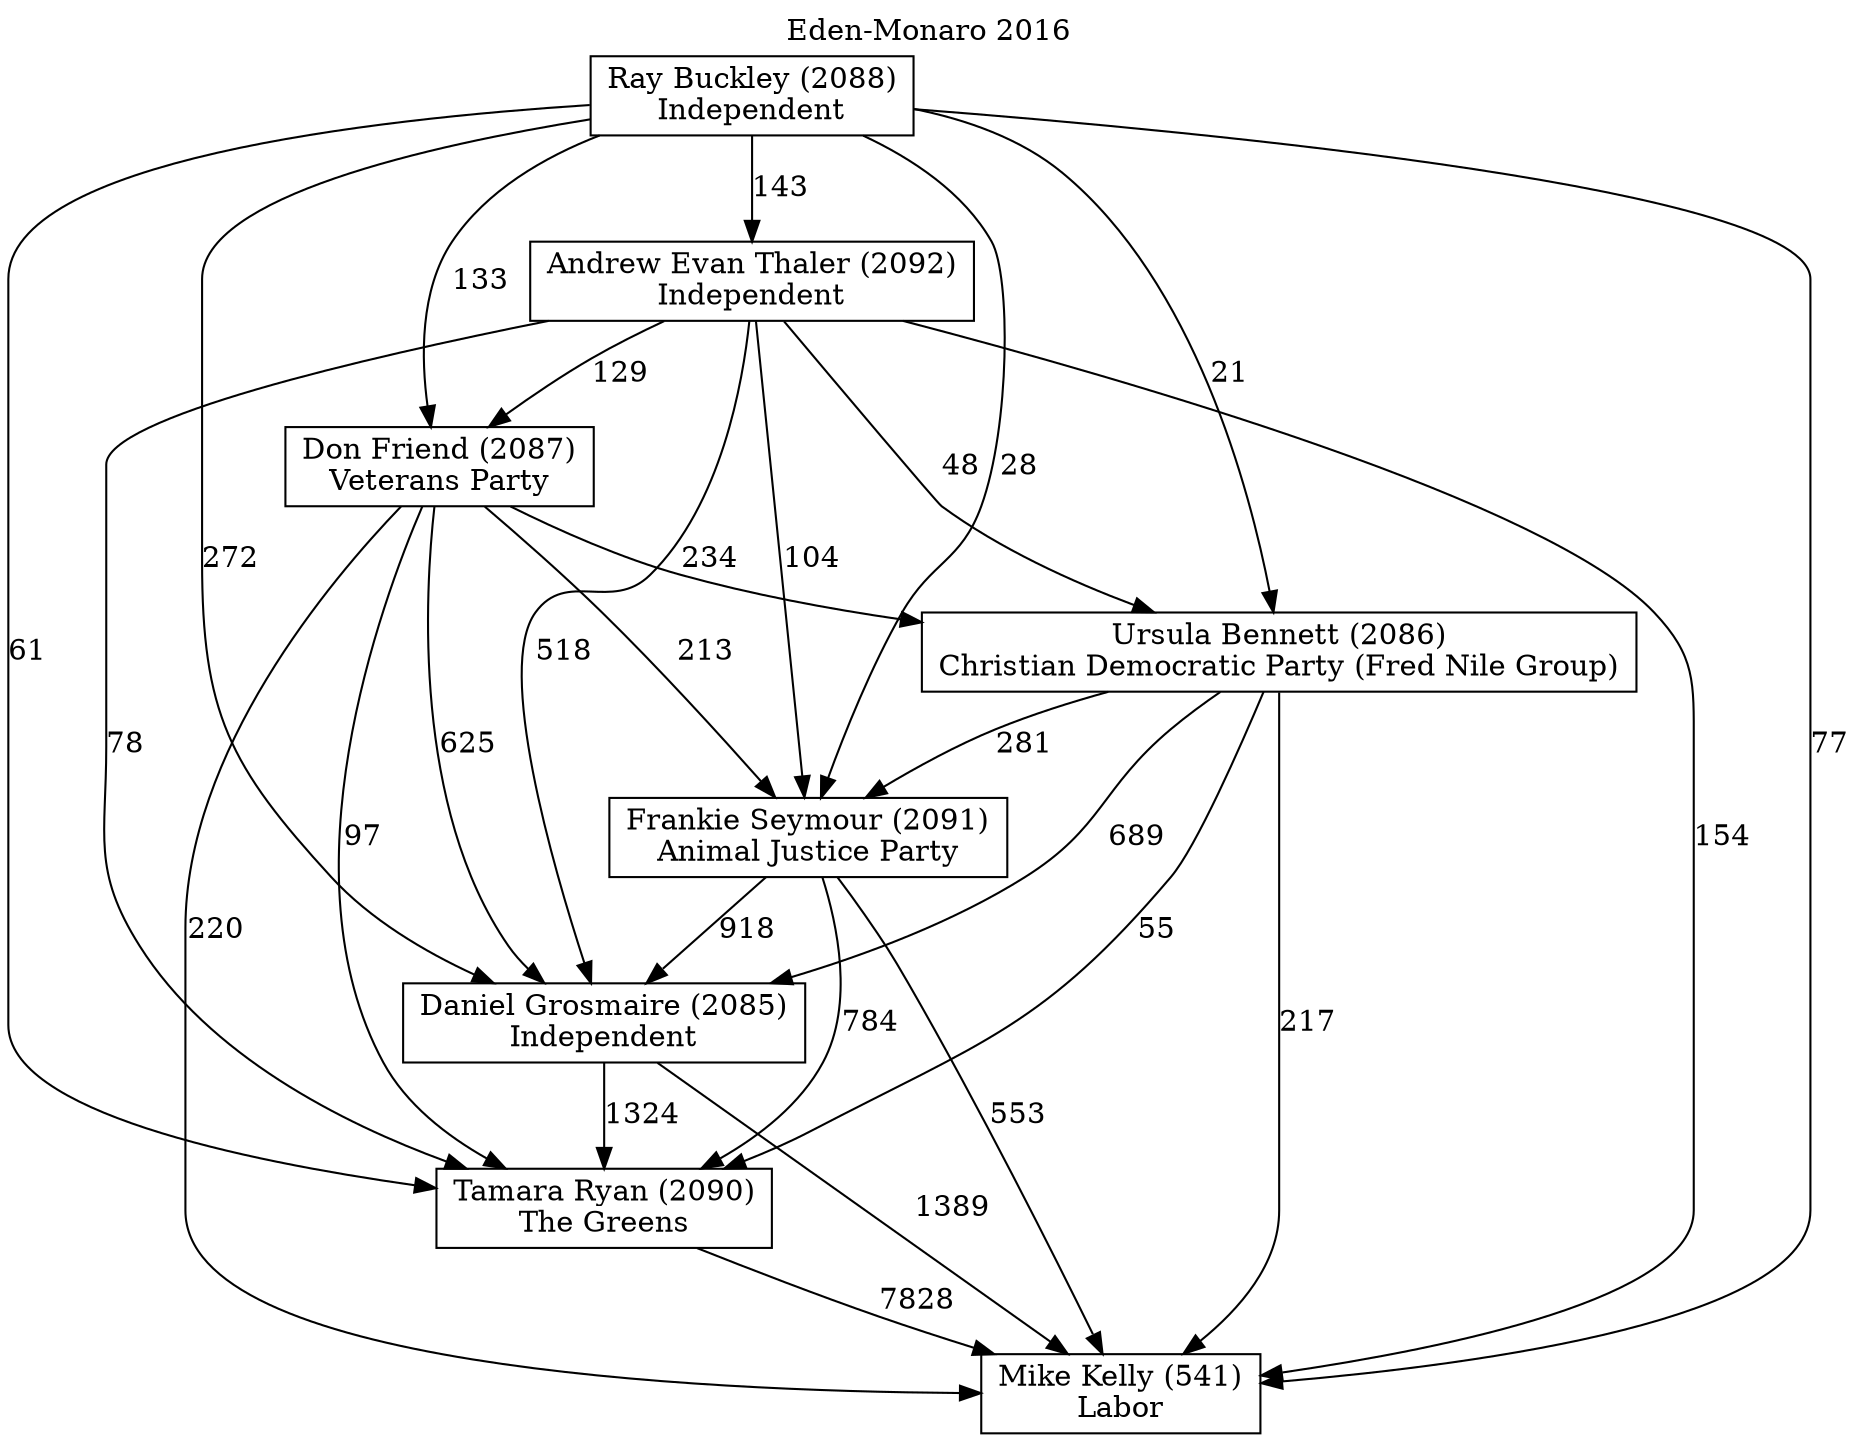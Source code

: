 // House preference flow
digraph "Mike Kelly (541)_Eden-Monaro_2016" {
	graph [label="Eden-Monaro 2016" labelloc=t mclimit=10]
	node [shape=box]
	"Daniel Grosmaire (2085)" [label="Daniel Grosmaire (2085)
Independent"]
	"Tamara Ryan (2090)" [label="Tamara Ryan (2090)
The Greens"]
	"Ursula Bennett (2086)" [label="Ursula Bennett (2086)
Christian Democratic Party (Fred Nile Group)"]
	"Andrew Evan Thaler (2092)" [label="Andrew Evan Thaler (2092)
Independent"]
	"Don Friend (2087)" [label="Don Friend (2087)
Veterans Party"]
	"Mike Kelly (541)" [label="Mike Kelly (541)
Labor"]
	"Frankie Seymour (2091)" [label="Frankie Seymour (2091)
Animal Justice Party"]
	"Ray Buckley (2088)" [label="Ray Buckley (2088)
Independent"]
	"Andrew Evan Thaler (2092)" -> "Ursula Bennett (2086)" [label=48]
	"Andrew Evan Thaler (2092)" -> "Tamara Ryan (2090)" [label=78]
	"Don Friend (2087)" -> "Ursula Bennett (2086)" [label=234]
	"Daniel Grosmaire (2085)" -> "Mike Kelly (541)" [label=1389]
	"Ray Buckley (2088)" -> "Don Friend (2087)" [label=133]
	"Don Friend (2087)" -> "Daniel Grosmaire (2085)" [label=625]
	"Tamara Ryan (2090)" -> "Mike Kelly (541)" [label=7828]
	"Ray Buckley (2088)" -> "Frankie Seymour (2091)" [label=28]
	"Ray Buckley (2088)" -> "Andrew Evan Thaler (2092)" [label=143]
	"Ray Buckley (2088)" -> "Mike Kelly (541)" [label=77]
	"Andrew Evan Thaler (2092)" -> "Frankie Seymour (2091)" [label=104]
	"Frankie Seymour (2091)" -> "Daniel Grosmaire (2085)" [label=918]
	"Andrew Evan Thaler (2092)" -> "Mike Kelly (541)" [label=154]
	"Don Friend (2087)" -> "Frankie Seymour (2091)" [label=213]
	"Ursula Bennett (2086)" -> "Tamara Ryan (2090)" [label=55]
	"Ray Buckley (2088)" -> "Daniel Grosmaire (2085)" [label=272]
	"Andrew Evan Thaler (2092)" -> "Don Friend (2087)" [label=129]
	"Frankie Seymour (2091)" -> "Mike Kelly (541)" [label=553]
	"Don Friend (2087)" -> "Mike Kelly (541)" [label=220]
	"Daniel Grosmaire (2085)" -> "Tamara Ryan (2090)" [label=1324]
	"Ray Buckley (2088)" -> "Tamara Ryan (2090)" [label=61]
	"Don Friend (2087)" -> "Tamara Ryan (2090)" [label=97]
	"Andrew Evan Thaler (2092)" -> "Daniel Grosmaire (2085)" [label=518]
	"Frankie Seymour (2091)" -> "Tamara Ryan (2090)" [label=784]
	"Ursula Bennett (2086)" -> "Mike Kelly (541)" [label=217]
	"Ursula Bennett (2086)" -> "Frankie Seymour (2091)" [label=281]
	"Ursula Bennett (2086)" -> "Daniel Grosmaire (2085)" [label=689]
	"Ray Buckley (2088)" -> "Ursula Bennett (2086)" [label=21]
}
